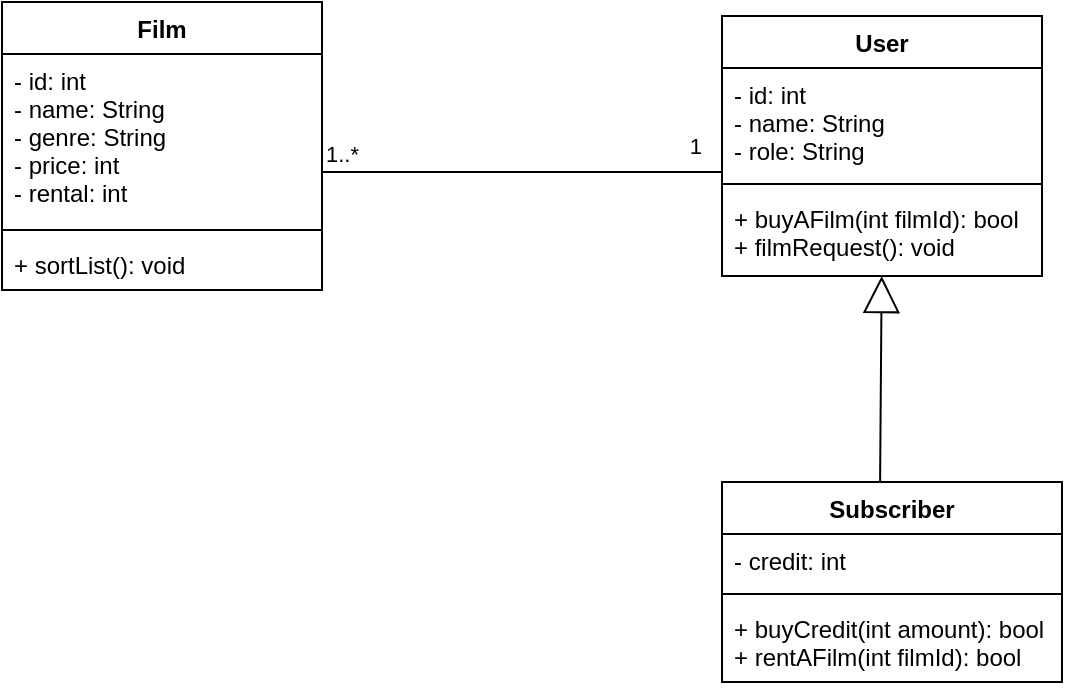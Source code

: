 <mxfile version="18.0.7" type="github"><diagram id="kdQObjXir48JMoGHUUjz" name="Page-1"><mxGraphModel dx="1876" dy="489" grid="1" gridSize="10" guides="1" tooltips="1" connect="1" arrows="1" fold="1" page="1" pageScale="1" pageWidth="850" pageHeight="1100" math="0" shadow="0"><root><mxCell id="0"/><mxCell id="1" parent="0"/><mxCell id="HGVvzfdcep6Z3S-qmYLU-1" value="User" style="swimlane;fontStyle=1;align=center;verticalAlign=top;childLayout=stackLayout;horizontal=1;startSize=26;horizontalStack=0;resizeParent=1;resizeParentMax=0;resizeLast=0;collapsible=1;marginBottom=0;" vertex="1" parent="1"><mxGeometry x="320" y="97" width="160" height="130" as="geometry"/></mxCell><mxCell id="HGVvzfdcep6Z3S-qmYLU-2" value="- id: int&#10;- name: String&#10;- role: String" style="text;strokeColor=none;fillColor=none;align=left;verticalAlign=top;spacingLeft=4;spacingRight=4;overflow=hidden;rotatable=0;points=[[0,0.5],[1,0.5]];portConstraint=eastwest;" vertex="1" parent="HGVvzfdcep6Z3S-qmYLU-1"><mxGeometry y="26" width="160" height="54" as="geometry"/></mxCell><mxCell id="HGVvzfdcep6Z3S-qmYLU-3" value="" style="line;strokeWidth=1;fillColor=none;align=left;verticalAlign=middle;spacingTop=-1;spacingLeft=3;spacingRight=3;rotatable=0;labelPosition=right;points=[];portConstraint=eastwest;" vertex="1" parent="HGVvzfdcep6Z3S-qmYLU-1"><mxGeometry y="80" width="160" height="8" as="geometry"/></mxCell><mxCell id="HGVvzfdcep6Z3S-qmYLU-4" value="+ buyAFilm(int filmId): bool&#10;+ filmRequest(): void" style="text;strokeColor=none;fillColor=none;align=left;verticalAlign=top;spacingLeft=4;spacingRight=4;overflow=hidden;rotatable=0;points=[[0,0.5],[1,0.5]];portConstraint=eastwest;" vertex="1" parent="HGVvzfdcep6Z3S-qmYLU-1"><mxGeometry y="88" width="160" height="42" as="geometry"/></mxCell><mxCell id="HGVvzfdcep6Z3S-qmYLU-5" value="Subscriber" style="swimlane;fontStyle=1;align=center;verticalAlign=top;childLayout=stackLayout;horizontal=1;startSize=26;horizontalStack=0;resizeParent=1;resizeParentMax=0;resizeLast=0;collapsible=1;marginBottom=0;" vertex="1" parent="1"><mxGeometry x="320" y="330" width="170" height="100" as="geometry"/></mxCell><mxCell id="HGVvzfdcep6Z3S-qmYLU-6" value="- credit: int" style="text;strokeColor=none;fillColor=none;align=left;verticalAlign=top;spacingLeft=4;spacingRight=4;overflow=hidden;rotatable=0;points=[[0,0.5],[1,0.5]];portConstraint=eastwest;" vertex="1" parent="HGVvzfdcep6Z3S-qmYLU-5"><mxGeometry y="26" width="170" height="26" as="geometry"/></mxCell><mxCell id="HGVvzfdcep6Z3S-qmYLU-7" value="" style="line;strokeWidth=1;fillColor=none;align=left;verticalAlign=middle;spacingTop=-1;spacingLeft=3;spacingRight=3;rotatable=0;labelPosition=right;points=[];portConstraint=eastwest;" vertex="1" parent="HGVvzfdcep6Z3S-qmYLU-5"><mxGeometry y="52" width="170" height="8" as="geometry"/></mxCell><mxCell id="HGVvzfdcep6Z3S-qmYLU-8" value="+ buyCredit(int amount): bool&#10;+ rentAFilm(int filmId): bool" style="text;strokeColor=none;fillColor=none;align=left;verticalAlign=top;spacingLeft=4;spacingRight=4;overflow=hidden;rotatable=0;points=[[0,0.5],[1,0.5]];portConstraint=eastwest;" vertex="1" parent="HGVvzfdcep6Z3S-qmYLU-5"><mxGeometry y="60" width="170" height="40" as="geometry"/></mxCell><mxCell id="HGVvzfdcep6Z3S-qmYLU-9" value="Film" style="swimlane;fontStyle=1;align=center;verticalAlign=top;childLayout=stackLayout;horizontal=1;startSize=26;horizontalStack=0;resizeParent=1;resizeParentMax=0;resizeLast=0;collapsible=1;marginBottom=0;" vertex="1" parent="1"><mxGeometry x="-40" y="90" width="160" height="144" as="geometry"/></mxCell><mxCell id="HGVvzfdcep6Z3S-qmYLU-10" value="- id: int&#10;- name: String&#10;- genre: String&#10;- price: int&#10;- rental: int" style="text;strokeColor=none;fillColor=none;align=left;verticalAlign=top;spacingLeft=4;spacingRight=4;overflow=hidden;rotatable=0;points=[[0,0.5],[1,0.5]];portConstraint=eastwest;" vertex="1" parent="HGVvzfdcep6Z3S-qmYLU-9"><mxGeometry y="26" width="160" height="84" as="geometry"/></mxCell><mxCell id="HGVvzfdcep6Z3S-qmYLU-11" value="" style="line;strokeWidth=1;fillColor=none;align=left;verticalAlign=middle;spacingTop=-1;spacingLeft=3;spacingRight=3;rotatable=0;labelPosition=right;points=[];portConstraint=eastwest;" vertex="1" parent="HGVvzfdcep6Z3S-qmYLU-9"><mxGeometry y="110" width="160" height="8" as="geometry"/></mxCell><mxCell id="HGVvzfdcep6Z3S-qmYLU-12" value="+ sortList(): void" style="text;strokeColor=none;fillColor=none;align=left;verticalAlign=top;spacingLeft=4;spacingRight=4;overflow=hidden;rotatable=0;points=[[0,0.5],[1,0.5]];portConstraint=eastwest;" vertex="1" parent="HGVvzfdcep6Z3S-qmYLU-9"><mxGeometry y="118" width="160" height="26" as="geometry"/></mxCell><mxCell id="HGVvzfdcep6Z3S-qmYLU-16" value="" style="endArrow=none;html=1;edgeStyle=orthogonalEdgeStyle;rounded=0;exitX=1;exitY=0.702;exitDx=0;exitDy=0;exitPerimeter=0;entryX=0;entryY=0.87;entryDx=0;entryDy=0;entryPerimeter=0;" edge="1" parent="1" source="HGVvzfdcep6Z3S-qmYLU-10" target="HGVvzfdcep6Z3S-qmYLU-2"><mxGeometry relative="1" as="geometry"><mxPoint x="130" y="180" as="sourcePoint"/><mxPoint x="290" y="180" as="targetPoint"/><Array as="points"><mxPoint x="320" y="175"/></Array></mxGeometry></mxCell><mxCell id="HGVvzfdcep6Z3S-qmYLU-17" value="1..*" style="edgeLabel;resizable=0;html=1;align=left;verticalAlign=bottom;" connectable="0" vertex="1" parent="HGVvzfdcep6Z3S-qmYLU-16"><mxGeometry x="-1" relative="1" as="geometry"/></mxCell><mxCell id="HGVvzfdcep6Z3S-qmYLU-18" value="1" style="edgeLabel;resizable=0;html=1;align=right;verticalAlign=bottom;" connectable="0" vertex="1" parent="HGVvzfdcep6Z3S-qmYLU-16"><mxGeometry x="1" relative="1" as="geometry"><mxPoint x="-10" as="offset"/></mxGeometry></mxCell><mxCell id="HGVvzfdcep6Z3S-qmYLU-20" value="" style="endArrow=block;endSize=16;endFill=0;html=1;rounded=0;exitX=0.465;exitY=-0.005;exitDx=0;exitDy=0;exitPerimeter=0;" edge="1" parent="1" source="HGVvzfdcep6Z3S-qmYLU-5" target="HGVvzfdcep6Z3S-qmYLU-4"><mxGeometry x="-0.417" y="-51" width="160" relative="1" as="geometry"><mxPoint x="140" y="250" as="sourcePoint"/><mxPoint x="400" y="230" as="targetPoint"/><mxPoint as="offset"/></mxGeometry></mxCell></root></mxGraphModel></diagram></mxfile>